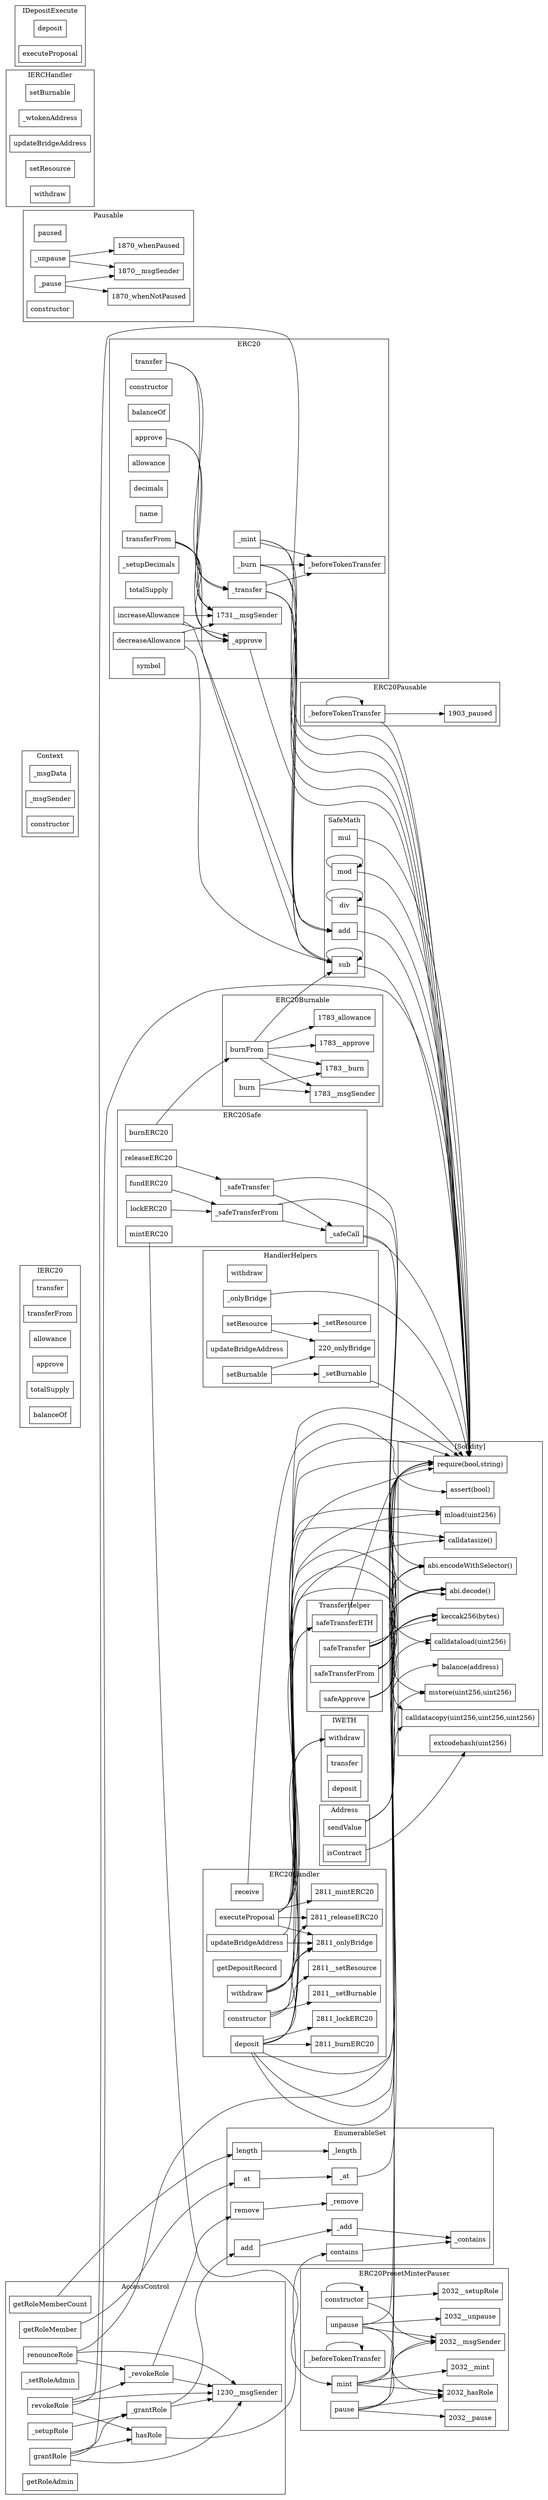 strict digraph {
rankdir="LR"
node [shape=box]
subgraph cluster_1731_ERC20 {
label = "ERC20"
"1731_increaseAllowance" [label="increaseAllowance"]
"1731__mint" [label="_mint"]
"1731_constructor" [label="constructor"]
"1731_balanceOf" [label="balanceOf"]
"1731__beforeTokenTransfer" [label="_beforeTokenTransfer"]
"1731_transferFrom" [label="transferFrom"]
"1731_allowance" [label="allowance"]
"1731_decimals" [label="decimals"]
"1731_name" [label="name"]
"1731_decreaseAllowance" [label="decreaseAllowance"]
"1731__setupDecimals" [label="_setupDecimals"]
"1731__transfer" [label="_transfer"]
"1731__burn" [label="_burn"]
"1731_totalSupply" [label="totalSupply"]
"1731_approve" [label="approve"]
"1731_transfer" [label="transfer"]
"1731_symbol" [label="symbol"]
"1731__approve" [label="_approve"]
"1731_transfer" -> "1731__msgSender"
"1731_approve" -> "1731__approve"
"1731_transferFrom" -> "1731__msgSender"
"1731_transferFrom" -> "1731__transfer"
"1731__burn" -> "1731__beforeTokenTransfer"
"1731_decreaseAllowance" -> "1731__approve"
"1731_increaseAllowance" -> "1731__msgSender"
"1731_transferFrom" -> "1731__approve"
"1731__transfer" -> "1731__beforeTokenTransfer"
"1731_increaseAllowance" -> "1731__approve"
"1731_decreaseAllowance" -> "1731__msgSender"
"1731_approve" -> "1731__msgSender"
"1731__mint" -> "1731__beforeTokenTransfer"
"1731_transfer" -> "1731__transfer"
}subgraph cluster_490_IERC20 {
label = "IERC20"
"490_transfer" [label="transfer"]
"490_transferFrom" [label="transferFrom"]
"490_allowance" [label="allowance"]
"490_approve" [label="approve"]
"490_totalSupply" [label="totalSupply"]
"490_balanceOf" [label="balanceOf"]
}subgraph cluster_970_Context {
label = "Context"
"970__msgData" [label="_msgData"]
"970__msgSender" [label="_msgSender"]
"970_constructor" [label="constructor"]
}subgraph cluster_44_IWETH {
label = "IWETH"
"44_withdraw" [label="withdraw"]
"44_transfer" [label="transfer"]
"44_deposit" [label="deposit"]
}subgraph cluster_2253_ERC20Safe {
label = "ERC20Safe"
"2253__safeTransfer" [label="_safeTransfer"]
"2253_lockERC20" [label="lockERC20"]
"2253_mintERC20" [label="mintERC20"]
"2253_fundERC20" [label="fundERC20"]
"2253__safeTransferFrom" [label="_safeTransferFrom"]
"2253_releaseERC20" [label="releaseERC20"]
"2253_burnERC20" [label="burnERC20"]
"2253__safeCall" [label="_safeCall"]
"2253__safeTransfer" -> "2253__safeCall"
"2253_lockERC20" -> "2253__safeTransferFrom"
"2253_releaseERC20" -> "2253__safeTransfer"
"2253__safeTransferFrom" -> "2253__safeCall"
"2253_fundERC20" -> "2253__safeTransferFrom"
}subgraph cluster_1870_Pausable {
label = "Pausable"
"1870_paused" [label="paused"]
"1870__unpause" [label="_unpause"]
"1870__pause" [label="_pause"]
"1870_constructor" [label="constructor"]
"1870__unpause" -> "1870__msgSender"
"1870__pause" -> "1870_whenNotPaused"
"1870__pause" -> "1870__msgSender"
"1870__unpause" -> "1870_whenPaused"
}subgraph cluster_1903_ERC20Pausable {
label = "ERC20Pausable"
"1903__beforeTokenTransfer" [label="_beforeTokenTransfer"]
"1903__beforeTokenTransfer" -> "1903_paused"
"1903__beforeTokenTransfer" -> "1903__beforeTokenTransfer"
}subgraph cluster_2447_TransferHelper {
label = "TransferHelper"
"2447_safeTransferFrom" [label="safeTransferFrom"]
"2447_safeApprove" [label="safeApprove"]
"2447_safeTransfer" [label="safeTransfer"]
"2447_safeTransferETH" [label="safeTransferETH"]
}subgraph cluster_81_IERCHandler {
label = "IERCHandler"
"81_setBurnable" [label="setBurnable"]
"81__wtokenAddress" [label="_wtokenAddress"]
"81_updateBridgeAddress" [label="updateBridgeAddress"]
"81_setResource" [label="setResource"]
"81_withdraw" [label="withdraw"]
}subgraph cluster_1230_AccessControl {
label = "AccessControl"
"1230_revokeRole" [label="revokeRole"]
"1230_getRoleMember" [label="getRoleMember"]
"1230__setupRole" [label="_setupRole"]
"1230__setRoleAdmin" [label="_setRoleAdmin"]
"1230_grantRole" [label="grantRole"]
"1230_renounceRole" [label="renounceRole"]
"1230_getRoleMemberCount" [label="getRoleMemberCount"]
"1230_getRoleAdmin" [label="getRoleAdmin"]
"1230__grantRole" [label="_grantRole"]
"1230__revokeRole" [label="_revokeRole"]
"1230_hasRole" [label="hasRole"]
"1230_revokeRole" -> "1230__msgSender"
"1230__revokeRole" -> "1230__msgSender"
"1230__setupRole" -> "1230__grantRole"
"1230__grantRole" -> "1230__msgSender"
"1230_grantRole" -> "1230__grantRole"
"1230_revokeRole" -> "1230_hasRole"
"1230_grantRole" -> "1230_hasRole"
"1230_revokeRole" -> "1230__revokeRole"
"1230_renounceRole" -> "1230__msgSender"
"1230_renounceRole" -> "1230__revokeRole"
"1230_grantRole" -> "1230__msgSender"
}subgraph cluster_2032_ERC20PresetMinterPauser {
label = "ERC20PresetMinterPauser"
"2032_constructor" [label="constructor"]
"2032_unpause" [label="unpause"]
"2032__beforeTokenTransfer" [label="_beforeTokenTransfer"]
"2032_mint" [label="mint"]
"2032_pause" [label="pause"]
"2032_mint" -> "2032__mint"
"2032_mint" -> "2032__msgSender"
"2032_constructor" -> "2032__msgSender"
"2032_pause" -> "2032_hasRole"
"2032_unpause" -> "2032_hasRole"
"2032_unpause" -> "2032__unpause"
"2032_pause" -> "2032__msgSender"
"2032_constructor" -> "2032__setupRole"
"2032_mint" -> "2032_hasRole"
"2032_constructor" -> "2032_constructor"
"2032_unpause" -> "2032__msgSender"
"2032_pause" -> "2032__pause"
"2032__beforeTokenTransfer" -> "2032__beforeTokenTransfer"
}subgraph cluster_883_EnumerableSet {
label = "EnumerableSet"
"883_length" [label="length"]
"883_remove" [label="remove"]
"883_add" [label="add"]
"883__remove" [label="_remove"]
"883__contains" [label="_contains"]
"883__add" [label="_add"]
"883_at" [label="at"]
"883__at" [label="_at"]
"883_contains" [label="contains"]
"883__length" [label="_length"]
"883_remove" -> "883__remove"
"883_length" -> "883__length"
"883_at" -> "883__at"
"883_contains" -> "883__contains"
"883__add" -> "883__contains"
"883_add" -> "883__add"
}subgraph cluster_945_Address {
label = "Address"
"945_sendValue" [label="sendValue"]
"945_isContract" [label="isContract"]
}subgraph cluster_1783_ERC20Burnable {
label = "ERC20Burnable"
"1783_burnFrom" [label="burnFrom"]
"1783_burn" [label="burn"]
"1783_burnFrom" -> "1783__approve"
"1783_burnFrom" -> "1783__burn"
"1783_burnFrom" -> "1783__msgSender"
"1783_burnFrom" -> "1783_allowance"
"1783_burn" -> "1783__burn"
"1783_burn" -> "1783__msgSender"
}subgraph cluster_26_IDepositExecute {
label = "IDepositExecute"
"26_deposit" [label="deposit"]
"26_executeProposal" [label="executeProposal"]
}subgraph cluster_2811_ERC20Handler {
label = "ERC20Handler"
"2811_constructor" [label="constructor"]
"2811_updateBridgeAddress" [label="updateBridgeAddress"]
"2811_deposit" [label="deposit"]
"2811_getDepositRecord" [label="getDepositRecord"]
"2811_executeProposal" [label="executeProposal"]
"2811_receive" [label="receive"]
"2811_withdraw" [label="withdraw"]
"2811_constructor" -> "2811__setResource"
"2811_executeProposal" -> "2811_releaseERC20"
"2811_deposit" -> "2811_onlyBridge"
"2811_executeProposal" -> "2811_onlyBridge"
"2811_executeProposal" -> "2811_mintERC20"
"2811_withdraw" -> "2811_releaseERC20"
"2811_deposit" -> "2811_lockERC20"
"2811_deposit" -> "2811_burnERC20"
"2811_updateBridgeAddress" -> "2811_onlyBridge"
"2811_withdraw" -> "2811_onlyBridge"
"2811_constructor" -> "2811__setBurnable"
}subgraph cluster_220_HandlerHelpers {
label = "HandlerHelpers"
"220_withdraw" [label="withdraw"]
"220__setResource" [label="_setResource"]
"220_setResource" [label="setResource"]
"220_setBurnable" [label="setBurnable"]
"220_updateBridgeAddress" [label="updateBridgeAddress"]
"220__setBurnable" [label="_setBurnable"]
"220__onlyBridge" [label="_onlyBridge"]
"220_setBurnable" -> "220_onlyBridge"
"220_setResource" -> "220__setResource"
"220_setResource" -> "220_onlyBridge"
"220_setBurnable" -> "220__setBurnable"
}subgraph cluster_414_SafeMath {
label = "SafeMath"
"414_mul" [label="mul"]
"414_mod" [label="mod"]
"414_div" [label="div"]
"414_add" [label="add"]
"414_sub" [label="sub"]
"414_div" -> "414_div"
"414_mod" -> "414_mod"
"414_sub" -> "414_sub"
}subgraph cluster_solidity {
label = "[Solidity]"
"calldatasize()" 
"abi.decode()" 
"calldataload(uint256)" 
"abi.encodeWithSelector()" 
"mstore(uint256,uint256)" 
"keccak256(bytes)" 
"extcodehash(uint256)" 
"calldatacopy(uint256,uint256,uint256)" 
"assert(bool)" 
"mload(uint256)" 
"require(bool,string)" 
"balance(address)" 
"1731__burn" -> "require(bool,string)"
"1230_grantRole" -> "require(bool,string)"
"2811_deposit" -> "calldataload(uint256)"
"1903__beforeTokenTransfer" -> "require(bool,string)"
"2447_safeTransferFrom" -> "abi.encodeWithSelector()"
"2032_pause" -> "require(bool,string)"
"1230_revokeRole" -> "require(bool,string)"
"2811_receive" -> "assert(bool)"
"2811_executeProposal" -> "require(bool,string)"
"2811_updateBridgeAddress" -> "require(bool,string)"
"414_mul" -> "require(bool,string)"
"2032_unpause" -> "require(bool,string)"
"1731__approve" -> "require(bool,string)"
"2811_deposit" -> "calldatacopy(uint256,uint256,uint256)"
"2811_executeProposal" -> "mload(uint256)"
"2447_safeApprove" -> "require(bool,string)"
"2253__safeTransferFrom" -> "abi.encodeWithSelector()"
"2447_safeTransferFrom" -> "require(bool,string)"
"2811_deposit" -> "calldatasize()"
"220__setBurnable" -> "require(bool,string)"
"2811_deposit" -> "mstore(uint256,uint256)"
"2811_executeProposal" -> "calldatasize()"
"2811_executeProposal" -> "calldatacopy(uint256,uint256,uint256)"
"2447_safeTransferFrom" -> "keccak256(bytes)"
"2253__safeCall" -> "abi.decode()"
"220__onlyBridge" -> "require(bool,string)"
"2253__safeCall" -> "require(bool,string)"
"1731__mint" -> "require(bool,string)"
"1731__transfer" -> "require(bool,string)"
"2447_safeTransfer" -> "abi.encodeWithSelector()"
"2032_mint" -> "require(bool,string)"
"2811_executeProposal" -> "mstore(uint256,uint256)"
"1230_renounceRole" -> "require(bool,string)"
"2811_constructor" -> "require(bool,string)"
"2811_deposit" -> "require(bool,string)"
"2447_safeTransfer" -> "abi.decode()"
"414_add" -> "require(bool,string)"
"2811_executeProposal" -> "calldataload(uint256)"
"2253__safeTransfer" -> "abi.encodeWithSelector()"
"2811_deposit" -> "mload(uint256)"
"414_sub" -> "require(bool,string)"
"945_isContract" -> "extcodehash(uint256)"
"2447_safeApprove" -> "abi.decode()"
"2447_safeTransfer" -> "keccak256(bytes)"
"945_sendValue" -> "balance(address)"
"2447_safeApprove" -> "keccak256(bytes)"
"2447_safeApprove" -> "abi.encodeWithSelector()"
"414_div" -> "require(bool,string)"
"2447_safeTransferETH" -> "require(bool,string)"
"2447_safeTransferFrom" -> "abi.decode()"
"414_mod" -> "require(bool,string)"
"945_sendValue" -> "require(bool,string)"
"2447_safeTransfer" -> "require(bool,string)"
"883__at" -> "require(bool,string)"
}"1230__grantRole" -> "883_add"
"2811_withdraw" -> "44_withdraw"
"1230_getRoleMemberCount" -> "883_length"
"1731__transfer" -> "414_add"
"2811_executeProposal" -> "2447_safeTransferETH"
"1731_transferFrom" -> "414_sub"
"1731_increaseAllowance" -> "414_add"
"1783_burnFrom" -> "414_sub"
"1230_getRoleMember" -> "883_at"
"1731__mint" -> "414_add"
"2253_burnERC20" -> "1783_burnFrom"
"1731__burn" -> "414_sub"
"2811_withdraw" -> "2447_safeTransferETH"
"2811_executeProposal" -> "44_withdraw"
"1731_decreaseAllowance" -> "414_sub"
"1731__transfer" -> "414_sub"
"1230_hasRole" -> "883_contains"
"1230__revokeRole" -> "883_remove"
"2253_mintERC20" -> "2032_mint"
}